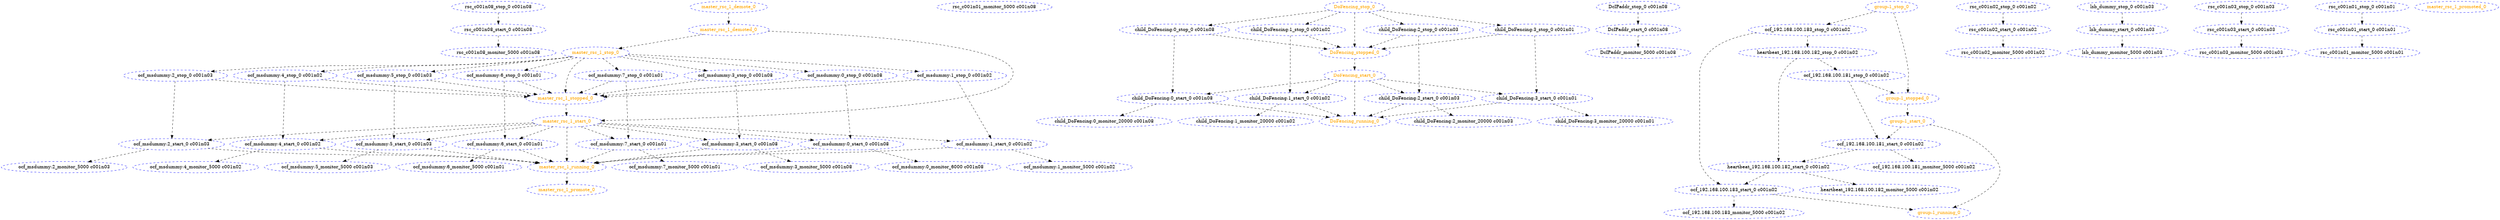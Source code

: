 digraph "g" {
	size = "30,30"
"rsc_c001n08_monitor_5000 c001n08" [ style="dashed" color="blue" fontcolor="black" ]
"ocf_msdummy:3_monitor_5000 c001n08" [ style="dashed" color="blue" fontcolor="black" ]
"rsc_c001n01_monitor_5000 c001n08" [ style="dashed" color="blue" fontcolor="black" ]
"child_DoFencing:0_monitor_20000 c001n08" [ style="dashed" color="blue" fontcolor="black" ]
"ocf_msdummy:0_monitor_6000 c001n08" [ style="dashed" color="blue" fontcolor="black" ]
"DcIPaddr_monitor_5000 c001n08" [ style="dashed" color="blue" fontcolor="black" ]
"ocf_192.168.100.181_monitor_5000 c001n02" [ style="dashed" color="blue" fontcolor="black" ]
"ocf_msdummy:4_monitor_5000 c001n02" [ style="dashed" color="blue" fontcolor="black" ]
"ocf_192.168.100.183_monitor_5000 c001n02" [ style="dashed" color="blue" fontcolor="black" ]
"rsc_c001n02_monitor_5000 c001n02" [ style="dashed" color="blue" fontcolor="black" ]
"child_DoFencing:1_monitor_20000 c001n02" [ style="dashed" color="blue" fontcolor="black" ]
"heartbeat_192.168.100.182_monitor_5000 c001n02" [ style="dashed" color="blue" fontcolor="black" ]
"ocf_msdummy:1_monitor_5000 c001n02" [ style="dashed" color="blue" fontcolor="black" ]
"ocf_msdummy:2_monitor_5000 c001n03" [ style="dashed" color="blue" fontcolor="black" ]
"lsb_dummy_monitor_5000 c001n03" [ style="dashed" color="blue" fontcolor="black" ]
"ocf_msdummy:5_monitor_5000 c001n03" [ style="dashed" color="blue" fontcolor="black" ]
"rsc_c001n03_monitor_5000 c001n03" [ style="dashed" color="blue" fontcolor="black" ]
"child_DoFencing:2_monitor_20000 c001n03" [ style="dashed" color="blue" fontcolor="black" ]
"rsc_c001n01_monitor_5000 c001n01" [ style="dashed" color="blue" fontcolor="black" ]
"child_DoFencing:3_monitor_20000 c001n01" [ style="dashed" color="blue" fontcolor="black" ]
"ocf_msdummy:7_monitor_5000 c001n01" [ style="dashed" color="blue" fontcolor="black" ]
"ocf_msdummy:6_monitor_5000 c001n01" [ style="dashed" color="blue" fontcolor="black" ]
"DcIPaddr_stop_0 c001n08" [ style="dashed" color="blue" fontcolor="black" ]
"DcIPaddr_start_0 c001n08" [ style="dashed" color="blue" fontcolor="black" ]
"ocf_192.168.100.181_stop_0 c001n02" [ style="dashed" color="blue" fontcolor="black" ]
"ocf_192.168.100.181_start_0 c001n02" [ style="dashed" color="blue" fontcolor="black" ]
"heartbeat_192.168.100.182_stop_0 c001n02" [ style="dashed" color="blue" fontcolor="black" ]
"heartbeat_192.168.100.182_start_0 c001n02" [ style="dashed" color="blue" fontcolor="black" ]
"ocf_192.168.100.183_stop_0 c001n02" [ style="dashed" color="blue" fontcolor="black" ]
"ocf_192.168.100.183_start_0 c001n02" [ style="dashed" color="blue" fontcolor="black" ]
"group-1_start_0" [ style="dashed" color="blue" fontcolor="orange" ]
"group-1_running_0" [ style="dashed" color="blue" fontcolor="orange" ]
"group-1_stop_0" [ style="dashed" color="blue" fontcolor="orange" ]
"group-1_stopped_0" [ style="dashed" color="blue" fontcolor="orange" ]
"lsb_dummy_stop_0 c001n03" [ style="dashed" color="blue" fontcolor="black" ]
"lsb_dummy_start_0 c001n03" [ style="dashed" color="blue" fontcolor="black" ]
"rsc_c001n08_stop_0 c001n08" [ style="dashed" color="blue" fontcolor="black" ]
"rsc_c001n08_start_0 c001n08" [ style="dashed" color="blue" fontcolor="black" ]
"rsc_c001n02_stop_0 c001n02" [ style="dashed" color="blue" fontcolor="black" ]
"rsc_c001n02_start_0 c001n02" [ style="dashed" color="blue" fontcolor="black" ]
"rsc_c001n03_stop_0 c001n03" [ style="dashed" color="blue" fontcolor="black" ]
"rsc_c001n03_start_0 c001n03" [ style="dashed" color="blue" fontcolor="black" ]
"rsc_c001n01_stop_0 c001n01" [ style="dashed" color="blue" fontcolor="black" ]
"rsc_c001n01_start_0 c001n01" [ style="dashed" color="blue" fontcolor="black" ]
"child_DoFencing:0_stop_0 c001n08" [ style="dashed" color="blue" fontcolor="black" ]
"child_DoFencing:0_start_0 c001n08" [ style="dashed" color="blue" fontcolor="black" ]
"child_DoFencing:1_stop_0 c001n02" [ style="dashed" color="blue" fontcolor="black" ]
"child_DoFencing:1_start_0 c001n02" [ style="dashed" color="blue" fontcolor="black" ]
"child_DoFencing:2_stop_0 c001n03" [ style="dashed" color="blue" fontcolor="black" ]
"child_DoFencing:2_start_0 c001n03" [ style="dashed" color="blue" fontcolor="black" ]
"child_DoFencing:3_stop_0 c001n01" [ style="dashed" color="blue" fontcolor="black" ]
"child_DoFencing:3_start_0 c001n01" [ style="dashed" color="blue" fontcolor="black" ]
"DoFencing_start_0" [ style="dashed" color="blue" fontcolor="orange" ]
"DoFencing_running_0" [ style="dashed" color="blue" fontcolor="orange" ]
"DoFencing_stop_0" [ style="dashed" color="blue" fontcolor="orange" ]
"DoFencing_stopped_0" [ style="dashed" color="blue" fontcolor="orange" ]
"ocf_msdummy:0_stop_0 c001n08" [ style="dashed" color="blue" fontcolor="black" ]
"ocf_msdummy:0_start_0 c001n08" [ style="dashed" color="blue" fontcolor="black" ]
"ocf_msdummy:1_stop_0 c001n02" [ style="dashed" color="blue" fontcolor="black" ]
"ocf_msdummy:1_start_0 c001n02" [ style="dashed" color="blue" fontcolor="black" ]
"ocf_msdummy:2_stop_0 c001n03" [ style="dashed" color="blue" fontcolor="black" ]
"ocf_msdummy:2_start_0 c001n03" [ style="dashed" color="blue" fontcolor="black" ]
"ocf_msdummy:3_stop_0 c001n08" [ style="dashed" color="blue" fontcolor="black" ]
"ocf_msdummy:3_start_0 c001n08" [ style="dashed" color="blue" fontcolor="black" ]
"ocf_msdummy:4_stop_0 c001n02" [ style="dashed" color="blue" fontcolor="black" ]
"ocf_msdummy:4_start_0 c001n02" [ style="dashed" color="blue" fontcolor="black" ]
"ocf_msdummy:5_stop_0 c001n03" [ style="dashed" color="blue" fontcolor="black" ]
"ocf_msdummy:5_start_0 c001n03" [ style="dashed" color="blue" fontcolor="black" ]
"ocf_msdummy:6_stop_0 c001n01" [ style="dashed" color="blue" fontcolor="black" ]
"ocf_msdummy:6_start_0 c001n01" [ style="dashed" color="blue" fontcolor="black" ]
"ocf_msdummy:7_stop_0 c001n01" [ style="dashed" color="blue" fontcolor="black" ]
"ocf_msdummy:7_start_0 c001n01" [ style="dashed" color="blue" fontcolor="black" ]
"master_rsc_1_start_0" [ style="dashed" color="blue" fontcolor="orange" ]
"master_rsc_1_running_0" [ style="dashed" color="blue" fontcolor="orange" ]
"master_rsc_1_stop_0" [ style="dashed" color="blue" fontcolor="orange" ]
"master_rsc_1_stopped_0" [ style="dashed" color="blue" fontcolor="orange" ]
"master_rsc_1_promote_0" [ style="dashed" color="blue" fontcolor="orange" ]
"master_rsc_1_promoted_0" [ style="dashed" color="blue" fontcolor="orange" ]
"master_rsc_1_demote_0" [ style="dashed" color="blue" fontcolor="orange" ]
"master_rsc_1_demoted_0" [ style="dashed" color="blue" fontcolor="orange" ]
"rsc_c001n08_start_0 c001n08" -> "rsc_c001n08_monitor_5000 c001n08" [ style = dashed]
"ocf_msdummy:3_start_0 c001n08" -> "ocf_msdummy:3_monitor_5000 c001n08" [ style = dashed]
"child_DoFencing:0_start_0 c001n08" -> "child_DoFencing:0_monitor_20000 c001n08" [ style = dashed]
"ocf_msdummy:0_start_0 c001n08" -> "ocf_msdummy:0_monitor_6000 c001n08" [ style = dashed]
"DcIPaddr_start_0 c001n08" -> "DcIPaddr_monitor_5000 c001n08" [ style = dashed]
"ocf_192.168.100.181_start_0 c001n02" -> "ocf_192.168.100.181_monitor_5000 c001n02" [ style = dashed]
"ocf_msdummy:4_start_0 c001n02" -> "ocf_msdummy:4_monitor_5000 c001n02" [ style = dashed]
"ocf_192.168.100.183_start_0 c001n02" -> "ocf_192.168.100.183_monitor_5000 c001n02" [ style = dashed]
"rsc_c001n02_start_0 c001n02" -> "rsc_c001n02_monitor_5000 c001n02" [ style = dashed]
"child_DoFencing:1_start_0 c001n02" -> "child_DoFencing:1_monitor_20000 c001n02" [ style = dashed]
"heartbeat_192.168.100.182_start_0 c001n02" -> "heartbeat_192.168.100.182_monitor_5000 c001n02" [ style = dashed]
"ocf_msdummy:1_start_0 c001n02" -> "ocf_msdummy:1_monitor_5000 c001n02" [ style = dashed]
"ocf_msdummy:2_start_0 c001n03" -> "ocf_msdummy:2_monitor_5000 c001n03" [ style = dashed]
"lsb_dummy_start_0 c001n03" -> "lsb_dummy_monitor_5000 c001n03" [ style = dashed]
"ocf_msdummy:5_start_0 c001n03" -> "ocf_msdummy:5_monitor_5000 c001n03" [ style = dashed]
"rsc_c001n03_start_0 c001n03" -> "rsc_c001n03_monitor_5000 c001n03" [ style = dashed]
"child_DoFencing:2_start_0 c001n03" -> "child_DoFencing:2_monitor_20000 c001n03" [ style = dashed]
"rsc_c001n01_start_0 c001n01" -> "rsc_c001n01_monitor_5000 c001n01" [ style = dashed]
"child_DoFencing:3_start_0 c001n01" -> "child_DoFencing:3_monitor_20000 c001n01" [ style = dashed]
"ocf_msdummy:7_start_0 c001n01" -> "ocf_msdummy:7_monitor_5000 c001n01" [ style = dashed]
"ocf_msdummy:6_start_0 c001n01" -> "ocf_msdummy:6_monitor_5000 c001n01" [ style = dashed]
"DcIPaddr_stop_0 c001n08" -> "DcIPaddr_start_0 c001n08" [ style = dashed]
"heartbeat_192.168.100.182_stop_0 c001n02" -> "ocf_192.168.100.181_stop_0 c001n02" [ style = dashed]
"ocf_192.168.100.181_stop_0 c001n02" -> "ocf_192.168.100.181_start_0 c001n02" [ style = dashed]
"group-1_start_0" -> "ocf_192.168.100.181_start_0 c001n02" [ style = dashed]
"ocf_192.168.100.183_stop_0 c001n02" -> "heartbeat_192.168.100.182_stop_0 c001n02" [ style = dashed]
"heartbeat_192.168.100.182_stop_0 c001n02" -> "heartbeat_192.168.100.182_start_0 c001n02" [ style = dashed]
"ocf_192.168.100.181_start_0 c001n02" -> "heartbeat_192.168.100.182_start_0 c001n02" [ style = dashed]
"group-1_stop_0" -> "ocf_192.168.100.183_stop_0 c001n02" [ style = dashed]
"ocf_192.168.100.183_stop_0 c001n02" -> "ocf_192.168.100.183_start_0 c001n02" [ style = dashed]
"heartbeat_192.168.100.182_start_0 c001n02" -> "ocf_192.168.100.183_start_0 c001n02" [ style = dashed]
"group-1_stopped_0" -> "group-1_start_0" [ style = dashed]
"group-1_start_0" -> "group-1_running_0" [ style = dashed]
"ocf_192.168.100.183_start_0 c001n02" -> "group-1_running_0" [ style = dashed]
"group-1_stop_0" -> "group-1_stopped_0" [ style = dashed]
"ocf_192.168.100.181_stop_0 c001n02" -> "group-1_stopped_0" [ style = dashed]
"lsb_dummy_stop_0 c001n03" -> "lsb_dummy_start_0 c001n03" [ style = dashed]
"rsc_c001n08_stop_0 c001n08" -> "rsc_c001n08_start_0 c001n08" [ style = dashed]
"rsc_c001n02_stop_0 c001n02" -> "rsc_c001n02_start_0 c001n02" [ style = dashed]
"rsc_c001n03_stop_0 c001n03" -> "rsc_c001n03_start_0 c001n03" [ style = dashed]
"rsc_c001n01_stop_0 c001n01" -> "rsc_c001n01_start_0 c001n01" [ style = dashed]
"DoFencing_stop_0" -> "child_DoFencing:0_stop_0 c001n08" [ style = dashed]
"child_DoFencing:0_stop_0 c001n08" -> "child_DoFencing:0_start_0 c001n08" [ style = dashed]
"DoFencing_start_0" -> "child_DoFencing:0_start_0 c001n08" [ style = dashed]
"DoFencing_stop_0" -> "child_DoFencing:1_stop_0 c001n02" [ style = dashed]
"child_DoFencing:1_stop_0 c001n02" -> "child_DoFencing:1_start_0 c001n02" [ style = dashed]
"DoFencing_start_0" -> "child_DoFencing:1_start_0 c001n02" [ style = dashed]
"DoFencing_stop_0" -> "child_DoFencing:2_stop_0 c001n03" [ style = dashed]
"child_DoFencing:2_stop_0 c001n03" -> "child_DoFencing:2_start_0 c001n03" [ style = dashed]
"DoFencing_start_0" -> "child_DoFencing:2_start_0 c001n03" [ style = dashed]
"DoFencing_stop_0" -> "child_DoFencing:3_stop_0 c001n01" [ style = dashed]
"child_DoFencing:3_stop_0 c001n01" -> "child_DoFencing:3_start_0 c001n01" [ style = dashed]
"DoFencing_start_0" -> "child_DoFencing:3_start_0 c001n01" [ style = dashed]
"DoFencing_stopped_0" -> "DoFencing_start_0" [ style = dashed]
"DoFencing_start_0" -> "DoFencing_running_0" [ style = dashed]
"child_DoFencing:0_start_0 c001n08" -> "DoFencing_running_0" [ style = dashed]
"child_DoFencing:1_start_0 c001n02" -> "DoFencing_running_0" [ style = dashed]
"child_DoFencing:2_start_0 c001n03" -> "DoFencing_running_0" [ style = dashed]
"child_DoFencing:3_start_0 c001n01" -> "DoFencing_running_0" [ style = dashed]
"DoFencing_stop_0" -> "DoFencing_stopped_0" [ style = dashed]
"child_DoFencing:0_stop_0 c001n08" -> "DoFencing_stopped_0" [ style = dashed]
"child_DoFencing:1_stop_0 c001n02" -> "DoFencing_stopped_0" [ style = dashed]
"child_DoFencing:2_stop_0 c001n03" -> "DoFencing_stopped_0" [ style = dashed]
"child_DoFencing:3_stop_0 c001n01" -> "DoFencing_stopped_0" [ style = dashed]
"master_rsc_1_stop_0" -> "ocf_msdummy:0_stop_0 c001n08" [ style = dashed]
"ocf_msdummy:0_stop_0 c001n08" -> "ocf_msdummy:0_start_0 c001n08" [ style = dashed]
"master_rsc_1_start_0" -> "ocf_msdummy:0_start_0 c001n08" [ style = dashed]
"master_rsc_1_stop_0" -> "ocf_msdummy:1_stop_0 c001n02" [ style = dashed]
"ocf_msdummy:1_stop_0 c001n02" -> "ocf_msdummy:1_start_0 c001n02" [ style = dashed]
"master_rsc_1_start_0" -> "ocf_msdummy:1_start_0 c001n02" [ style = dashed]
"master_rsc_1_stop_0" -> "ocf_msdummy:2_stop_0 c001n03" [ style = dashed]
"ocf_msdummy:2_stop_0 c001n03" -> "ocf_msdummy:2_start_0 c001n03" [ style = dashed]
"master_rsc_1_start_0" -> "ocf_msdummy:2_start_0 c001n03" [ style = dashed]
"master_rsc_1_stop_0" -> "ocf_msdummy:3_stop_0 c001n08" [ style = dashed]
"ocf_msdummy:3_stop_0 c001n08" -> "ocf_msdummy:3_start_0 c001n08" [ style = dashed]
"master_rsc_1_start_0" -> "ocf_msdummy:3_start_0 c001n08" [ style = dashed]
"master_rsc_1_stop_0" -> "ocf_msdummy:4_stop_0 c001n02" [ style = dashed]
"ocf_msdummy:4_stop_0 c001n02" -> "ocf_msdummy:4_start_0 c001n02" [ style = dashed]
"master_rsc_1_start_0" -> "ocf_msdummy:4_start_0 c001n02" [ style = dashed]
"master_rsc_1_stop_0" -> "ocf_msdummy:5_stop_0 c001n03" [ style = dashed]
"ocf_msdummy:5_stop_0 c001n03" -> "ocf_msdummy:5_start_0 c001n03" [ style = dashed]
"master_rsc_1_start_0" -> "ocf_msdummy:5_start_0 c001n03" [ style = dashed]
"master_rsc_1_stop_0" -> "ocf_msdummy:6_stop_0 c001n01" [ style = dashed]
"ocf_msdummy:6_stop_0 c001n01" -> "ocf_msdummy:6_start_0 c001n01" [ style = dashed]
"master_rsc_1_start_0" -> "ocf_msdummy:6_start_0 c001n01" [ style = dashed]
"master_rsc_1_stop_0" -> "ocf_msdummy:7_stop_0 c001n01" [ style = dashed]
"ocf_msdummy:7_stop_0 c001n01" -> "ocf_msdummy:7_start_0 c001n01" [ style = dashed]
"master_rsc_1_start_0" -> "ocf_msdummy:7_start_0 c001n01" [ style = dashed]
"master_rsc_1_stopped_0" -> "master_rsc_1_start_0" [ style = dashed]
"master_rsc_1_demoted_0" -> "master_rsc_1_start_0" [ style = dashed]
"master_rsc_1_start_0" -> "master_rsc_1_running_0" [ style = dashed]
"ocf_msdummy:0_start_0 c001n08" -> "master_rsc_1_running_0" [ style = dashed]
"ocf_msdummy:1_start_0 c001n02" -> "master_rsc_1_running_0" [ style = dashed]
"ocf_msdummy:2_start_0 c001n03" -> "master_rsc_1_running_0" [ style = dashed]
"ocf_msdummy:3_start_0 c001n08" -> "master_rsc_1_running_0" [ style = dashed]
"ocf_msdummy:4_start_0 c001n02" -> "master_rsc_1_running_0" [ style = dashed]
"ocf_msdummy:5_start_0 c001n03" -> "master_rsc_1_running_0" [ style = dashed]
"ocf_msdummy:6_start_0 c001n01" -> "master_rsc_1_running_0" [ style = dashed]
"ocf_msdummy:7_start_0 c001n01" -> "master_rsc_1_running_0" [ style = dashed]
"master_rsc_1_demoted_0" -> "master_rsc_1_stop_0" [ style = dashed]
"master_rsc_1_stop_0" -> "master_rsc_1_stopped_0" [ style = dashed]
"ocf_msdummy:0_stop_0 c001n08" -> "master_rsc_1_stopped_0" [ style = dashed]
"ocf_msdummy:1_stop_0 c001n02" -> "master_rsc_1_stopped_0" [ style = dashed]
"ocf_msdummy:2_stop_0 c001n03" -> "master_rsc_1_stopped_0" [ style = dashed]
"ocf_msdummy:3_stop_0 c001n08" -> "master_rsc_1_stopped_0" [ style = dashed]
"ocf_msdummy:4_stop_0 c001n02" -> "master_rsc_1_stopped_0" [ style = dashed]
"ocf_msdummy:5_stop_0 c001n03" -> "master_rsc_1_stopped_0" [ style = dashed]
"ocf_msdummy:6_stop_0 c001n01" -> "master_rsc_1_stopped_0" [ style = dashed]
"ocf_msdummy:7_stop_0 c001n01" -> "master_rsc_1_stopped_0" [ style = dashed]
"master_rsc_1_running_0" -> "master_rsc_1_promote_0" [ style = dashed]
"master_rsc_1_demote_0" -> "master_rsc_1_demoted_0" [ style = dashed]
}

